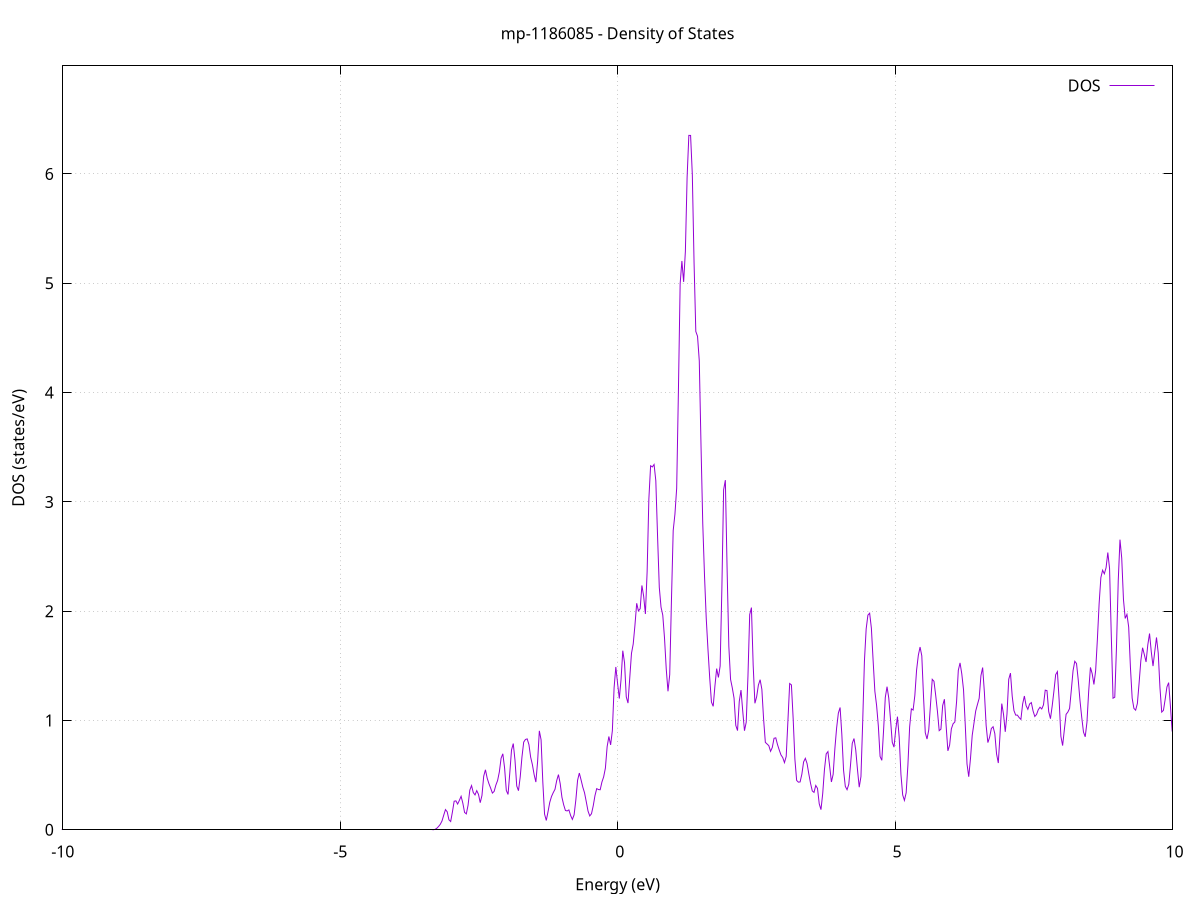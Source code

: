 set title 'mp-1186085 - Density of States'
set xlabel 'Energy (eV)'
set ylabel 'DOS (states/eV)'
set grid
set xrange [-10:10]
set yrange [0:6.989]
set xzeroaxis lt -1
set terminal png size 800,600
set output 'mp-1186085_dos_gnuplot.png'
plot '-' using 1:2 with lines title 'DOS'
-36.879300 0.000000
-36.848000 0.000000
-36.816700 0.000000
-36.785300 0.000000
-36.754000 0.000000
-36.722700 0.000000
-36.691300 0.000000
-36.660000 0.000000
-36.628700 0.000000
-36.597300 0.000000
-36.566000 0.000000
-36.534700 0.000000
-36.503300 0.000000
-36.472000 0.000000
-36.440700 0.000000
-36.409300 0.000000
-36.378000 0.000000
-36.346700 0.000000
-36.315300 0.000000
-36.284000 0.000000
-36.252700 0.000000
-36.221300 0.000000
-36.190000 0.000000
-36.158700 0.000000
-36.127400 0.000000
-36.096000 0.000000
-36.064700 0.000000
-36.033400 0.000000
-36.002000 0.000000
-35.970700 0.000000
-35.939400 0.000000
-35.908000 0.000000
-35.876700 0.000000
-35.845400 0.000000
-35.814000 0.000000
-35.782700 0.000000
-35.751400 0.000000
-35.720000 0.000000
-35.688700 0.000000
-35.657400 0.000000
-35.626000 0.000000
-35.594700 0.000000
-35.563400 0.000000
-35.532000 0.000000
-35.500700 0.000000
-35.469400 0.000000
-35.438000 0.000000
-35.406700 0.000000
-35.375400 0.000000
-35.344000 0.000000
-35.312700 0.000000
-35.281400 0.000000
-35.250000 0.000000
-35.218700 0.000000
-35.187400 0.000000
-35.156100 0.000000
-35.124700 0.000000
-35.093400 0.000000
-35.062100 0.000000
-35.030700 0.000000
-34.999400 0.000000
-34.968100 0.000000
-34.936700 0.000000
-34.905400 0.000000
-34.874100 0.000000
-34.842700 0.000000
-34.811400 0.000000
-34.780100 0.000000
-34.748700 0.000000
-34.717400 0.000000
-34.686100 0.000000
-34.654700 0.000000
-34.623400 0.000000
-34.592100 0.000000
-34.560700 0.000000
-34.529400 0.000000
-34.498100 0.000000
-34.466700 0.000000
-34.435400 0.000000
-34.404100 0.000000
-34.372700 0.000000
-34.341400 0.000000
-34.310100 0.000000
-34.278800 0.000000
-34.247400 0.000000
-34.216100 0.000000
-34.184800 0.000000
-34.153400 0.000300
-34.122100 0.012500
-34.090800 0.241200
-34.059400 2.211100
-34.028100 9.709500
-33.996800 21.007000
-33.965400 24.544000
-33.934100 19.378400
-33.902800 12.220300
-33.871400 5.136400
-33.840100 1.153900
-33.808800 0.126800
-33.777400 0.006600
-33.746100 0.000200
-33.714800 0.000000
-33.683400 0.000000
-33.652100 0.000000
-33.620800 0.000000
-33.589400 0.000000
-33.558100 0.000000
-33.526800 0.000000
-33.495400 0.000000
-33.464100 0.000000
-33.432800 0.000000
-33.401500 0.000000
-33.370100 0.000000
-33.338800 0.000000
-33.307500 0.000000
-33.276100 0.000000
-33.244800 0.000000
-33.213500 0.000000
-33.182100 0.000000
-33.150800 0.000000
-33.119500 0.000000
-33.088100 0.000000
-33.056800 0.000000
-33.025500 0.000000
-32.994100 0.000000
-32.962800 0.000000
-32.931500 0.000000
-32.900100 0.000000
-32.868800 0.000000
-32.837500 0.000000
-32.806100 0.000000
-32.774800 0.000000
-32.743500 0.000000
-32.712100 0.000000
-32.680800 0.000000
-32.649500 0.000000
-32.618100 0.000000
-32.586800 0.000000
-32.555500 0.000000
-32.524200 0.000000
-32.492800 0.000000
-32.461500 0.000000
-32.430200 0.000000
-32.398800 0.000000
-32.367500 0.000000
-32.336200 0.000000
-32.304800 0.000000
-32.273500 0.000000
-32.242200 0.000000
-32.210800 0.000000
-32.179500 0.000000
-32.148200 0.000000
-32.116800 0.000000
-32.085500 0.000000
-32.054200 0.000000
-32.022800 0.000000
-31.991500 0.000000
-31.960200 0.000000
-31.928800 0.000000
-31.897500 0.000000
-31.866200 0.000000
-31.834800 0.000000
-31.803500 0.000000
-31.772200 0.000000
-31.740800 0.000000
-31.709500 0.000000
-31.678200 0.000000
-31.646900 0.000000
-31.615500 0.000000
-31.584200 0.000000
-31.552900 0.000000
-31.521500 0.000000
-31.490200 0.000000
-31.458900 0.000000
-31.427500 0.000000
-31.396200 0.000000
-31.364900 0.000000
-31.333500 0.000000
-31.302200 0.000000
-31.270900 0.000000
-31.239500 0.000000
-31.208200 0.000000
-31.176900 0.000000
-31.145500 0.000000
-31.114200 0.000000
-31.082900 0.000000
-31.051500 0.000000
-31.020200 0.000000
-30.988900 0.000000
-30.957500 0.000000
-30.926200 0.000000
-30.894900 0.000000
-30.863500 0.000000
-30.832200 0.000000
-30.800900 0.000000
-30.769500 0.000000
-30.738200 0.000000
-30.706900 0.000000
-30.675600 0.000000
-30.644200 0.000000
-30.612900 0.000000
-30.581600 0.000000
-30.550200 0.000000
-30.518900 0.000000
-30.487600 0.000000
-30.456200 0.000000
-30.424900 0.000000
-30.393600 0.000000
-30.362200 0.000000
-30.330900 0.000000
-30.299600 0.000000
-30.268200 0.000000
-30.236900 0.000000
-30.205600 0.000000
-30.174200 0.000000
-30.142900 0.000000
-30.111600 0.000000
-30.080200 0.000000
-30.048900 0.000000
-30.017600 0.000000
-29.986200 0.000000
-29.954900 0.000000
-29.923600 0.000000
-29.892200 0.000000
-29.860900 0.000000
-29.829600 0.000000
-29.798300 0.000000
-29.766900 0.000000
-29.735600 0.000000
-29.704300 0.000000
-29.672900 0.000000
-29.641600 0.000000
-29.610300 0.000000
-29.578900 0.000000
-29.547600 0.000000
-29.516300 0.000000
-29.484900 0.000000
-29.453600 0.000000
-29.422300 0.000000
-29.390900 0.000000
-29.359600 0.000000
-29.328300 0.000000
-29.296900 0.000000
-29.265600 0.000000
-29.234300 0.000000
-29.202900 0.000000
-29.171600 0.000000
-29.140300 0.000000
-29.108900 0.000000
-29.077600 0.000000
-29.046300 0.000000
-29.014900 0.000000
-28.983600 0.000000
-28.952300 0.000000
-28.921000 0.000000
-28.889600 0.000000
-28.858300 0.000000
-28.827000 0.000000
-28.795600 0.000000
-28.764300 0.000000
-28.733000 0.000000
-28.701600 0.000000
-28.670300 0.000000
-28.639000 0.000000
-28.607600 0.000000
-28.576300 0.000000
-28.545000 0.000000
-28.513600 0.000000
-28.482300 0.000000
-28.451000 0.000000
-28.419600 0.000000
-28.388300 0.000000
-28.357000 0.000000
-28.325600 0.000000
-28.294300 0.000000
-28.263000 0.000000
-28.231600 0.000000
-28.200300 0.000000
-28.169000 0.000000
-28.137600 0.000000
-28.106300 0.000000
-28.075000 0.000000
-28.043700 0.000000
-28.012300 0.000000
-27.981000 0.000000
-27.949700 0.000000
-27.918300 0.000000
-27.887000 0.000000
-27.855700 0.000000
-27.824300 0.000000
-27.793000 0.000000
-27.761700 0.000000
-27.730300 0.000000
-27.699000 0.000000
-27.667700 0.000000
-27.636300 0.000000
-27.605000 0.000000
-27.573700 0.000000
-27.542300 0.000000
-27.511000 0.000000
-27.479700 0.000000
-27.448300 0.000000
-27.417000 0.000000
-27.385700 0.000000
-27.354300 0.000000
-27.323000 0.000000
-27.291700 0.000000
-27.260300 0.000000
-27.229000 0.000000
-27.197700 0.000000
-27.166300 0.000000
-27.135000 0.000000
-27.103700 0.000000
-27.072400 0.000000
-27.041000 0.000000
-27.009700 0.000000
-26.978400 0.000000
-26.947000 0.000000
-26.915700 0.000000
-26.884400 0.000000
-26.853000 0.000000
-26.821700 0.000000
-26.790400 0.000000
-26.759000 0.000000
-26.727700 0.000000
-26.696400 0.000000
-26.665000 0.000000
-26.633700 0.000000
-26.602400 0.000000
-26.571000 0.000000
-26.539700 0.000000
-26.508400 0.000000
-26.477000 0.000000
-26.445700 0.000000
-26.414400 0.000000
-26.383000 0.000000
-26.351700 0.000000
-26.320400 0.000000
-26.289000 0.000000
-26.257700 0.000000
-26.226400 0.000000
-26.195100 0.000000
-26.163700 0.000000
-26.132400 0.000000
-26.101100 0.000000
-26.069700 0.000000
-26.038400 0.000000
-26.007100 0.000000
-25.975700 0.000000
-25.944400 0.000000
-25.913100 0.000000
-25.881700 0.000000
-25.850400 0.000000
-25.819100 0.000000
-25.787700 0.000000
-25.756400 0.000000
-25.725100 0.000000
-25.693700 0.000000
-25.662400 0.000000
-25.631100 0.000000
-25.599700 0.000000
-25.568400 0.000000
-25.537100 0.000000
-25.505700 0.000000
-25.474400 0.000000
-25.443100 0.000000
-25.411700 0.000000
-25.380400 0.000000
-25.349100 0.000000
-25.317800 0.000000
-25.286400 0.000000
-25.255100 0.000000
-25.223800 0.000000
-25.192400 0.000000
-25.161100 0.000000
-25.129800 0.000000
-25.098400 0.000000
-25.067100 0.000000
-25.035800 0.000000
-25.004400 0.000000
-24.973100 0.000000
-24.941800 0.000000
-24.910400 0.000000
-24.879100 0.000000
-24.847800 0.000000
-24.816400 0.000000
-24.785100 0.000000
-24.753800 0.000000
-24.722400 0.000000
-24.691100 0.000000
-24.659800 0.000000
-24.628400 0.000000
-24.597100 0.000000
-24.565800 0.000000
-24.534400 0.000000
-24.503100 0.000000
-24.471800 0.000000
-24.440500 0.000000
-24.409100 0.000000
-24.377800 0.000000
-24.346500 0.000000
-24.315100 0.000000
-24.283800 0.000000
-24.252500 0.000000
-24.221100 0.000000
-24.189800 0.000000
-24.158500 0.000000
-24.127100 0.000000
-24.095800 0.000000
-24.064500 0.000000
-24.033100 0.000000
-24.001800 0.000000
-23.970500 0.000000
-23.939100 0.000000
-23.907800 0.000000
-23.876500 0.000000
-23.845100 0.000000
-23.813800 0.000000
-23.782500 0.000000
-23.751100 0.000000
-23.719800 0.000000
-23.688500 0.000000
-23.657100 0.000000
-23.625800 0.000000
-23.594500 0.000000
-23.563200 0.000000
-23.531800 0.000000
-23.500500 0.000000
-23.469200 0.000000
-23.437800 0.000000
-23.406500 0.000000
-23.375200 0.000000
-23.343800 0.000000
-23.312500 0.000000
-23.281200 0.000000
-23.249800 0.000000
-23.218500 0.000000
-23.187200 0.000000
-23.155800 0.000000
-23.124500 0.000000
-23.093200 0.000000
-23.061800 0.000200
-23.030500 0.007400
-22.999200 0.153400
-22.967800 1.576000
-22.936500 8.374500
-22.905200 24.764600
-22.873800 45.010300
-22.842500 53.163000
-22.811200 38.809200
-22.779800 16.047300
-22.748500 5.015100
-22.717200 8.406000
-22.685800 21.269600
-22.654500 30.384000
-22.623200 23.162800
-22.591900 9.123000
-22.560500 1.797400
-22.529200 0.172700
-22.497900 0.007900
-22.466500 0.000200
-22.435200 0.000000
-22.403900 0.000000
-22.372500 0.000000
-22.341200 0.000000
-22.309900 0.000000
-22.278500 0.000000
-22.247200 0.000000
-22.215900 0.000000
-22.184500 0.000000
-22.153200 0.000000
-22.121900 0.000000
-22.090500 0.000000
-22.059200 0.000000
-22.027900 0.000000
-21.996500 0.000000
-21.965200 0.000000
-21.933900 0.000000
-21.902500 0.000000
-21.871200 0.000000
-21.839900 0.000000
-21.808500 0.000000
-21.777200 0.000000
-21.745900 0.000000
-21.714600 0.000000
-21.683200 0.000000
-21.651900 0.000000
-21.620600 0.000000
-21.589200 0.000000
-21.557900 0.000000
-21.526600 0.000000
-21.495200 0.000000
-21.463900 0.000000
-21.432600 0.000000
-21.401200 0.000000
-21.369900 0.000000
-21.338600 0.000000
-21.307200 0.000000
-21.275900 0.000000
-21.244600 0.000000
-21.213200 0.000000
-21.181900 0.000000
-21.150600 0.000000
-21.119200 0.000000
-21.087900 0.000000
-21.056600 0.000000
-21.025200 0.000000
-20.993900 0.000000
-20.962600 0.000000
-20.931200 0.000000
-20.899900 0.000000
-20.868600 0.000000
-20.837300 0.000000
-20.805900 0.000000
-20.774600 0.000000
-20.743300 0.000000
-20.711900 0.000000
-20.680600 0.000000
-20.649300 0.000000
-20.617900 0.000000
-20.586600 0.000000
-20.555300 0.000000
-20.523900 0.000000
-20.492600 0.000000
-20.461300 0.000000
-20.429900 0.000000
-20.398600 0.000000
-20.367300 0.000000
-20.335900 0.000000
-20.304600 0.000000
-20.273300 0.000000
-20.241900 0.000000
-20.210600 0.000000
-20.179300 0.000000
-20.147900 0.000000
-20.116600 0.000000
-20.085300 0.000000
-20.053900 0.000000
-20.022600 0.000000
-19.991300 0.000000
-19.960000 0.000000
-19.928600 0.000000
-19.897300 0.000000
-19.866000 0.000000
-19.834600 0.000000
-19.803300 0.000000
-19.772000 0.000000
-19.740600 0.000000
-19.709300 0.000000
-19.678000 0.000000
-19.646600 0.000000
-19.615300 0.000000
-19.584000 0.000000
-19.552600 0.000000
-19.521300 0.000000
-19.490000 0.000000
-19.458600 0.000000
-19.427300 0.000000
-19.396000 0.000000
-19.364600 0.000000
-19.333300 0.000000
-19.302000 0.000000
-19.270600 0.000000
-19.239300 0.000000
-19.208000 0.000000
-19.176600 0.000000
-19.145300 0.000000
-19.114000 0.000000
-19.082600 0.000000
-19.051300 0.000000
-19.020000 0.000000
-18.988700 0.000000
-18.957300 0.000000
-18.926000 0.000000
-18.894700 0.000000
-18.863300 0.000000
-18.832000 0.000000
-18.800700 0.000000
-18.769300 0.000000
-18.738000 0.000000
-18.706700 0.000000
-18.675300 0.000000
-18.644000 0.000000
-18.612700 0.000000
-18.581300 0.000000
-18.550000 0.000000
-18.518700 0.000000
-18.487300 0.000000
-18.456000 0.000000
-18.424700 0.000000
-18.393300 0.000000
-18.362000 0.000000
-18.330700 0.000000
-18.299300 0.000000
-18.268000 0.000000
-18.236700 0.000000
-18.205300 0.000000
-18.174000 0.000000
-18.142700 0.000000
-18.111400 0.000000
-18.080000 0.000000
-18.048700 0.000000
-18.017400 0.000000
-17.986000 0.000000
-17.954700 0.000000
-17.923400 0.000000
-17.892000 0.000000
-17.860700 0.000000
-17.829400 0.000000
-17.798000 0.000000
-17.766700 0.000000
-17.735400 0.000000
-17.704000 0.000000
-17.672700 0.000000
-17.641400 0.000000
-17.610000 0.000000
-17.578700 0.000000
-17.547400 0.000000
-17.516000 0.000000
-17.484700 0.000000
-17.453400 0.000000
-17.422000 0.000000
-17.390700 0.000000
-17.359400 0.000000
-17.328000 0.000000
-17.296700 0.000000
-17.265400 0.000000
-17.234100 0.000000
-17.202700 0.000000
-17.171400 0.000000
-17.140100 0.000000
-17.108700 0.000000
-17.077400 0.000000
-17.046100 0.000000
-17.014700 0.000000
-16.983400 0.000000
-16.952100 0.000000
-16.920700 0.000000
-16.889400 0.000000
-16.858100 0.000000
-16.826700 0.000000
-16.795400 0.000000
-16.764100 0.000000
-16.732700 0.000000
-16.701400 0.000000
-16.670100 0.000000
-16.638700 0.000000
-16.607400 0.000000
-16.576100 0.000000
-16.544700 0.000000
-16.513400 0.000000
-16.482100 0.000000
-16.450700 0.000000
-16.419400 0.000000
-16.388100 0.000000
-16.356800 0.000000
-16.325400 0.000000
-16.294100 0.000000
-16.262800 0.000000
-16.231400 0.000000
-16.200100 0.000000
-16.168800 0.000000
-16.137400 0.000000
-16.106100 0.000000
-16.074800 0.000000
-16.043400 0.000000
-16.012100 0.000000
-15.980800 0.000000
-15.949400 0.000000
-15.918100 0.000000
-15.886800 0.000000
-15.855400 0.000000
-15.824100 0.000000
-15.792800 0.000000
-15.761400 0.000000
-15.730100 0.000000
-15.698800 0.000000
-15.667400 0.000000
-15.636100 0.000000
-15.604800 0.000000
-15.573400 0.000000
-15.542100 0.000000
-15.510800 0.000000
-15.479500 0.000000
-15.448100 0.000000
-15.416800 0.000000
-15.385500 0.000000
-15.354100 0.000000
-15.322800 0.000000
-15.291500 0.000000
-15.260100 0.000000
-15.228800 0.000000
-15.197500 0.000000
-15.166100 0.000000
-15.134800 0.000000
-15.103500 0.000000
-15.072100 0.000000
-15.040800 0.000000
-15.009500 0.000000
-14.978100 0.000000
-14.946800 0.000000
-14.915500 0.000000
-14.884100 0.000000
-14.852800 0.000000
-14.821500 0.000000
-14.790100 0.000000
-14.758800 0.000000
-14.727500 0.000000
-14.696100 0.000000
-14.664800 0.000000
-14.633500 0.000000
-14.602100 0.000000
-14.570800 0.000000
-14.539500 0.000000
-14.508200 0.000000
-14.476800 0.000000
-14.445500 0.000000
-14.414200 0.000000
-14.382800 0.000000
-14.351500 0.000000
-14.320200 0.000000
-14.288800 0.000000
-14.257500 0.000000
-14.226200 0.000000
-14.194800 0.000000
-14.163500 0.000000
-14.132200 0.000000
-14.100800 0.000000
-14.069500 0.000000
-14.038200 0.000000
-14.006800 0.000000
-13.975500 0.000000
-13.944200 0.000000
-13.912800 0.000000
-13.881500 0.000000
-13.850200 0.000000
-13.818800 0.000000
-13.787500 0.000000
-13.756200 0.000000
-13.724800 0.000000
-13.693500 0.000000
-13.662200 0.000000
-13.630900 0.000000
-13.599500 0.000000
-13.568200 0.000000
-13.536900 0.000000
-13.505500 0.000000
-13.474200 0.000000
-13.442900 0.000000
-13.411500 0.000000
-13.380200 0.000000
-13.348900 0.000000
-13.317500 0.000000
-13.286200 0.000000
-13.254900 0.000000
-13.223500 0.000000
-13.192200 0.000000
-13.160900 0.000000
-13.129500 0.000000
-13.098200 0.000000
-13.066900 0.000000
-13.035500 0.000000
-13.004200 0.000000
-12.972900 0.000000
-12.941500 0.000000
-12.910200 0.000000
-12.878900 0.000000
-12.847500 0.000000
-12.816200 0.000000
-12.784900 0.000000
-12.753600 0.000000
-12.722200 0.000000
-12.690900 0.000000
-12.659600 0.000000
-12.628200 0.000000
-12.596900 0.000000
-12.565600 0.000000
-12.534200 0.000000
-12.502900 0.000000
-12.471600 0.000000
-12.440200 0.000000
-12.408900 0.000000
-12.377600 0.000000
-12.346200 0.000000
-12.314900 0.000000
-12.283600 0.000000
-12.252200 0.000000
-12.220900 0.000000
-12.189600 0.000000
-12.158200 0.000000
-12.126900 0.000000
-12.095600 0.000000
-12.064200 0.000000
-12.032900 0.000000
-12.001600 0.000000
-11.970200 0.000000
-11.938900 0.000000
-11.907600 0.000000
-11.876300 0.000000
-11.844900 0.000000
-11.813600 0.000000
-11.782300 0.000000
-11.750900 0.000000
-11.719600 0.000000
-11.688300 0.000000
-11.656900 0.000000
-11.625600 0.000000
-11.594300 0.000000
-11.562900 0.000000
-11.531600 0.000000
-11.500300 0.000000
-11.468900 0.000000
-11.437600 0.000000
-11.406300 0.000000
-11.374900 0.000000
-11.343600 0.000000
-11.312300 0.000000
-11.280900 0.000000
-11.249600 0.000000
-11.218300 0.000000
-11.186900 0.000000
-11.155600 0.000000
-11.124300 0.000000
-11.092900 0.000000
-11.061600 0.000000
-11.030300 0.000000
-10.998900 0.000000
-10.967600 0.000000
-10.936300 0.000000
-10.905000 0.000000
-10.873600 0.000000
-10.842300 0.000000
-10.811000 0.000000
-10.779600 0.000000
-10.748300 0.000000
-10.717000 0.000000
-10.685600 0.000000
-10.654300 0.000000
-10.623000 0.000000
-10.591600 0.000000
-10.560300 0.000000
-10.529000 0.000000
-10.497600 0.000000
-10.466300 0.000000
-10.435000 0.000000
-10.403600 0.000000
-10.372300 0.000000
-10.341000 0.000000
-10.309600 0.000000
-10.278300 0.000000
-10.247000 0.000000
-10.215600 0.000000
-10.184300 0.000000
-10.153000 0.000000
-10.121600 0.000000
-10.090300 0.000000
-10.059000 0.000000
-10.027700 0.000000
-9.996300 0.000000
-9.965000 0.000000
-9.933700 0.000000
-9.902300 0.000000
-9.871000 0.000000
-9.839700 0.000000
-9.808300 0.000000
-9.777000 0.000000
-9.745700 0.000000
-9.714300 0.000000
-9.683000 0.000000
-9.651700 0.000000
-9.620300 0.000000
-9.589000 0.000000
-9.557700 0.000000
-9.526300 0.000000
-9.495000 0.000000
-9.463700 0.000000
-9.432300 0.000000
-9.401000 0.000000
-9.369700 0.000000
-9.338300 0.000000
-9.307000 0.000000
-9.275700 0.000000
-9.244300 0.000000
-9.213000 0.000000
-9.181700 0.000000
-9.150400 0.000000
-9.119000 0.000000
-9.087700 0.000000
-9.056400 0.000000
-9.025000 0.000000
-8.993700 0.000000
-8.962400 0.000000
-8.931000 0.000000
-8.899700 0.000000
-8.868400 0.000000
-8.837000 0.000000
-8.805700 0.000000
-8.774400 0.000000
-8.743000 0.000000
-8.711700 0.000000
-8.680400 0.000000
-8.649000 0.000000
-8.617700 0.000000
-8.586400 0.000000
-8.555000 0.000000
-8.523700 0.000000
-8.492400 0.000000
-8.461000 0.000000
-8.429700 0.000000
-8.398400 0.000000
-8.367000 0.000000
-8.335700 0.000000
-8.304400 0.000000
-8.273100 0.000000
-8.241700 0.000000
-8.210400 0.000000
-8.179100 0.000000
-8.147700 0.000000
-8.116400 0.000000
-8.085100 0.000000
-8.053700 0.000000
-8.022400 0.000000
-7.991100 0.000000
-7.959700 0.000000
-7.928400 0.000000
-7.897100 0.000000
-7.865700 0.000000
-7.834400 0.000000
-7.803100 0.000000
-7.771700 0.000000
-7.740400 0.000000
-7.709100 0.000000
-7.677700 0.000000
-7.646400 0.000000
-7.615100 0.000000
-7.583700 0.000000
-7.552400 0.000000
-7.521100 0.000000
-7.489700 0.000000
-7.458400 0.000000
-7.427100 0.000000
-7.395800 0.000000
-7.364400 0.000000
-7.333100 0.000000
-7.301800 0.000000
-7.270400 0.000000
-7.239100 0.000000
-7.207800 0.000000
-7.176400 0.000000
-7.145100 0.000000
-7.113800 0.000000
-7.082400 0.000000
-7.051100 0.000000
-7.019800 0.000000
-6.988400 0.000000
-6.957100 0.000000
-6.925800 0.000000
-6.894400 0.000000
-6.863100 0.000000
-6.831800 0.000000
-6.800400 0.000000
-6.769100 0.000000
-6.737800 0.000000
-6.706400 0.000000
-6.675100 0.000000
-6.643800 0.000000
-6.612400 0.000000
-6.581100 0.000000
-6.549800 0.000000
-6.518400 0.000000
-6.487100 0.000000
-6.455800 0.000000
-6.424500 0.000000
-6.393100 0.000000
-6.361800 0.000000
-6.330500 0.000000
-6.299100 0.000000
-6.267800 0.000000
-6.236500 0.000000
-6.205100 0.000000
-6.173800 0.000000
-6.142500 0.000000
-6.111100 0.000000
-6.079800 0.000000
-6.048500 0.000000
-6.017100 0.000000
-5.985800 0.000000
-5.954500 0.000000
-5.923100 0.000000
-5.891800 0.000000
-5.860500 0.000000
-5.829100 0.000000
-5.797800 0.000000
-5.766500 0.000000
-5.735100 0.000000
-5.703800 0.000000
-5.672500 0.000000
-5.641100 0.000000
-5.609800 0.000000
-5.578500 0.000000
-5.547200 0.000000
-5.515800 0.000000
-5.484500 0.000000
-5.453200 0.000000
-5.421800 0.000000
-5.390500 0.000000
-5.359200 0.000000
-5.327800 0.000000
-5.296500 0.000000
-5.265200 0.000000
-5.233800 0.000000
-5.202500 0.000000
-5.171200 0.000000
-5.139800 0.000000
-5.108500 0.000000
-5.077200 0.000000
-5.045800 0.000000
-5.014500 0.000000
-4.983200 0.000000
-4.951800 0.000000
-4.920500 0.000000
-4.889200 0.000000
-4.857800 0.000000
-4.826500 0.000000
-4.795200 0.000000
-4.763800 0.000000
-4.732500 0.000000
-4.701200 0.000000
-4.669900 0.000000
-4.638500 0.000000
-4.607200 0.000000
-4.575900 0.000000
-4.544500 0.000000
-4.513200 0.000000
-4.481900 0.000000
-4.450500 0.000000
-4.419200 0.000000
-4.387900 0.000000
-4.356500 0.000000
-4.325200 0.000000
-4.293900 0.000000
-4.262500 0.000000
-4.231200 0.000000
-4.199900 0.000000
-4.168500 0.000000
-4.137200 0.000000
-4.105900 0.000000
-4.074500 0.000000
-4.043200 0.000000
-4.011900 0.000000
-3.980500 0.000000
-3.949200 0.000000
-3.917900 0.000000
-3.886500 0.000000
-3.855200 0.000000
-3.823900 0.000000
-3.792600 0.000000
-3.761200 0.000000
-3.729900 0.000000
-3.698600 0.000000
-3.667200 0.000000
-3.635900 0.000000
-3.604600 0.000000
-3.573200 0.000000
-3.541900 0.000000
-3.510600 0.000000
-3.479200 0.000000
-3.447900 0.000000
-3.416600 0.000000
-3.385200 0.000000
-3.353900 0.000000
-3.322600 0.000400
-3.291200 0.003500
-3.259900 0.013500
-3.228600 0.029900
-3.197200 0.049600
-3.165900 0.080100
-3.134600 0.133400
-3.103200 0.184800
-3.071900 0.164500
-3.040600 0.091400
-3.009200 0.075500
-2.977900 0.162600
-2.946600 0.261300
-2.915200 0.264500
-2.883900 0.235400
-2.852600 0.269200
-2.821300 0.306300
-2.789900 0.243000
-2.758600 0.158600
-2.727300 0.145400
-2.695900 0.224400
-2.664600 0.362900
-2.633300 0.404300
-2.601900 0.340400
-2.570600 0.318900
-2.539300 0.358100
-2.507900 0.323900
-2.476600 0.248000
-2.445300 0.314200
-2.413900 0.490200
-2.382600 0.549000
-2.351300 0.472000
-2.319900 0.421900
-2.288600 0.380400
-2.257300 0.335700
-2.225900 0.351000
-2.194600 0.409000
-2.163300 0.451200
-2.131900 0.529900
-2.100600 0.654700
-2.069300 0.695300
-2.037900 0.567100
-2.006600 0.359800
-1.975300 0.323200
-1.944000 0.519300
-1.912600 0.730200
-1.881300 0.788800
-1.850000 0.636000
-1.818600 0.400600
-1.787300 0.357700
-1.756000 0.483200
-1.724600 0.665300
-1.693300 0.802100
-1.662000 0.826100
-1.630600 0.831600
-1.599300 0.780300
-1.568000 0.664800
-1.536600 0.596000
-1.505300 0.505000
-1.474000 0.436600
-1.442600 0.623700
-1.411300 0.905100
-1.380000 0.823600
-1.348600 0.435600
-1.317300 0.143600
-1.286000 0.085300
-1.254600 0.165700
-1.223300 0.251100
-1.192000 0.304400
-1.160600 0.339900
-1.129300 0.370200
-1.098000 0.450700
-1.066700 0.504700
-1.035300 0.422000
-1.004000 0.297300
-0.972700 0.228400
-0.941300 0.176500
-0.910000 0.172400
-0.878700 0.181700
-0.847300 0.130800
-0.816000 0.095000
-0.784700 0.136800
-0.753300 0.273000
-0.722000 0.452600
-0.690700 0.519100
-0.659300 0.456600
-0.628000 0.390300
-0.596700 0.338300
-0.565300 0.256600
-0.534000 0.171600
-0.502700 0.126600
-0.471300 0.146800
-0.440000 0.219000
-0.408700 0.312400
-0.377300 0.376500
-0.346000 0.368100
-0.314700 0.366200
-0.283300 0.437000
-0.252000 0.484400
-0.220700 0.564200
-0.189400 0.760600
-0.158000 0.853300
-0.126700 0.776500
-0.095400 0.906300
-0.064000 1.299500
-0.032700 1.489500
-0.001400 1.340900
0.030000 1.200500
0.061300 1.375600
0.092600 1.638500
0.124000 1.529500
0.155300 1.215800
0.186600 1.159100
0.218000 1.387900
0.249300 1.614000
0.280600 1.699600
0.312000 1.872000
0.343300 2.072400
0.374600 2.002100
0.406000 2.022500
0.437300 2.235400
0.468600 2.137400
0.500000 1.974200
0.531300 2.360100
0.562600 3.025800
0.594000 3.330600
0.625300 3.319800
0.656600 3.342100
0.687900 3.193900
0.719300 2.687900
0.750600 2.218100
0.781900 2.037000
0.813300 1.963700
0.844600 1.754700
0.875900 1.472100
0.907300 1.267200
0.938600 1.419300
0.969900 2.104500
1.001300 2.738300
1.032600 2.887600
1.063900 3.125400
1.095300 4.014600
1.126600 4.995400
1.157900 5.203800
1.189300 5.012600
1.220600 5.290100
1.251900 5.969200
1.283300 6.353200
1.314600 6.352500
1.345900 5.994100
1.377300 5.187800
1.408600 4.559400
1.439900 4.514900
1.471300 4.289600
1.502600 3.513800
1.533900 2.803500
1.565300 2.327200
1.596600 1.935700
1.627900 1.651400
1.659200 1.391000
1.690600 1.168200
1.721900 1.129200
1.753200 1.315600
1.784600 1.474600
1.815900 1.393600
1.847200 1.498000
1.878600 2.209400
1.909900 3.110800
1.941200 3.198900
1.972600 2.385600
2.003900 1.679100
2.035200 1.376000
2.066600 1.297500
2.097900 1.204400
2.129200 0.955300
2.160600 0.907400
2.191900 1.174200
2.223200 1.278200
2.254600 1.085000
2.285900 0.906200
2.317200 0.984000
2.348600 1.404800
2.379900 1.968800
2.411200 2.032800
2.442600 1.505900
2.473900 1.157100
2.505200 1.217200
2.536500 1.323400
2.567900 1.373100
2.599200 1.285000
2.630500 1.012200
2.661900 0.799600
2.693200 0.784700
2.724500 0.769600
2.755900 0.717700
2.787200 0.753000
2.818500 0.837100
2.849900 0.841200
2.881200 0.779400
2.912500 0.729500
2.943900 0.684600
2.975200 0.660900
3.006500 0.614500
3.037900 0.670800
3.069200 1.001400
3.100500 1.338200
3.131900 1.325600
3.163200 1.017200
3.194500 0.646100
3.225900 0.451800
3.257200 0.435700
3.288500 0.437700
3.319900 0.508300
3.351200 0.620600
3.382500 0.653600
3.413800 0.606400
3.445200 0.511300
3.476500 0.425200
3.507800 0.355300
3.539200 0.342000
3.570500 0.405500
3.601800 0.379100
3.633200 0.237400
3.664500 0.184200
3.695800 0.330600
3.727200 0.550500
3.758500 0.694100
3.789800 0.715400
3.821200 0.580200
3.852500 0.437500
3.883800 0.506600
3.915200 0.743200
3.946500 0.931900
3.977800 1.067200
4.009200 1.118800
4.040500 0.872200
4.071800 0.543400
4.103200 0.397200
4.134500 0.366600
4.165800 0.416300
4.197200 0.593400
4.228500 0.790900
4.259800 0.834700
4.291100 0.730100
4.322500 0.550700
4.353800 0.389700
4.385100 0.486500
4.416500 0.987800
4.447800 1.545200
4.479100 1.837900
4.510500 1.964200
4.541800 1.981400
4.573100 1.844500
4.604500 1.547000
4.635800 1.267600
4.667100 1.136800
4.698500 0.949000
4.729800 0.671000
4.761100 0.635300
4.792500 0.906400
4.823800 1.210900
4.855100 1.309000
4.886500 1.204800
4.917800 1.010100
4.949100 0.801200
4.980500 0.756100
5.011800 0.917000
5.043100 1.034800
5.074500 0.845000
5.105800 0.506300
5.137100 0.319000
5.168400 0.268900
5.199800 0.338000
5.231100 0.589900
5.262400 0.940200
5.293800 1.106100
5.325100 1.095600
5.356400 1.229100
5.387800 1.461700
5.419100 1.596000
5.450400 1.671900
5.481800 1.591300
5.513100 1.214000
5.544400 0.887800
5.575800 0.830100
5.607100 0.914000
5.638400 1.145000
5.669800 1.376400
5.701100 1.358600
5.732400 1.228900
5.763800 1.082100
5.795100 0.906900
5.826400 0.920400
5.857800 1.136800
5.889100 1.194500
5.920400 0.949600
5.951800 0.722100
5.983100 0.774500
6.014400 0.923400
6.045800 0.970000
6.077100 0.986000
6.108400 1.171600
6.139700 1.459100
6.171100 1.526700
6.202400 1.426200
6.233700 1.281700
6.265100 0.958500
6.296400 0.602600
6.327700 0.485100
6.359100 0.651500
6.390400 0.864200
6.421700 0.973800
6.453100 1.086500
6.484400 1.146000
6.515700 1.202900
6.547100 1.409300
6.578400 1.484300
6.609700 1.257600
6.641100 0.955900
6.672400 0.797600
6.703700 0.846300
6.735100 0.926600
6.766400 0.942900
6.797700 0.879600
6.829100 0.694000
6.860400 0.610600
6.891700 0.872400
6.923100 1.154400
6.954400 1.056600
6.985700 0.896100
7.017000 1.059000
7.048400 1.376800
7.079700 1.433100
7.111000 1.222900
7.142400 1.090600
7.173700 1.049400
7.205000 1.048900
7.236400 1.025900
7.267700 1.010000
7.299000 1.150500
7.330400 1.223600
7.361700 1.135200
7.393000 1.102200
7.424400 1.150800
7.455700 1.163800
7.487000 1.087300
7.518400 1.036500
7.549700 1.054700
7.581000 1.098500
7.612400 1.121100
7.643700 1.105300
7.675000 1.142900
7.706400 1.277400
7.737700 1.273300
7.769000 1.081200
7.800400 1.016300
7.831700 1.132100
7.863000 1.269100
7.894300 1.419000
7.925700 1.447100
7.957000 1.185400
7.988300 0.856100
8.019700 0.770300
8.051000 0.916200
8.082300 1.056200
8.113700 1.076800
8.145000 1.109600
8.176300 1.276600
8.207700 1.455600
8.239000 1.541600
8.270300 1.520900
8.301700 1.368000
8.333000 1.180900
8.364300 1.028000
8.395700 0.894100
8.427000 0.850600
8.458300 0.984100
8.489700 1.268900
8.521000 1.485500
8.552300 1.428600
8.583700 1.329700
8.615000 1.456300
8.646300 1.743400
8.677700 2.069300
8.709000 2.307100
8.740300 2.374600
8.771600 2.342000
8.803000 2.397900
8.834300 2.536400
8.865600 2.391100
8.897000 1.773800
8.928300 1.203700
8.959600 1.212800
8.991000 1.679100
9.022300 2.280100
9.053600 2.654400
9.085000 2.485500
9.116300 2.106300
9.147600 1.933500
9.179000 1.970700
9.210300 1.855000
9.241600 1.488200
9.273000 1.204300
9.304300 1.110600
9.335600 1.094300
9.367000 1.155500
9.398300 1.344400
9.429600 1.547900
9.461000 1.665500
9.492300 1.603000
9.523600 1.535100
9.555000 1.692500
9.586300 1.795600
9.617600 1.628900
9.649000 1.497500
9.680300 1.630800
9.711600 1.759500
9.742900 1.616500
9.774300 1.298600
9.805600 1.076700
9.836900 1.092800
9.868300 1.195100
9.899600 1.306500
9.930900 1.346300
9.962300 1.132900
9.993600 0.904600
10.024900 0.861400
10.056300 0.891700
10.087600 0.898700
10.118900 0.870800
10.150300 0.874800
10.181600 0.971300
10.212900 1.256800
10.244300 1.520600
10.275600 1.470400
10.306900 1.350800
10.338300 1.439700
10.369600 1.642700
10.400900 1.849200
10.432300 1.991600
10.463600 2.014200
10.494900 1.922000
10.526300 1.684600
10.557600 1.405800
10.588900 1.304400
10.620200 1.342000
10.651600 1.323600
10.682900 1.284900
10.714200 1.244900
10.745600 1.063000
10.776900 0.858500
10.808200 0.896400
10.839600 1.157200
10.870900 1.402300
10.902200 1.658500
10.933600 1.892200
10.964900 1.877900
10.996200 1.931900
11.027600 2.256800
11.058900 2.387200
11.090200 2.177300
11.121600 1.941000
11.152900 1.821400
11.184200 1.722200
11.215600 1.514500
11.246900 1.252200
11.278200 1.133900
11.309600 1.242300
11.340900 1.546200
11.372200 1.894400
11.403600 2.100300
11.434900 2.229400
11.466200 2.175900
11.497500 1.730900
11.528900 1.455700
11.560200 1.910100
11.591500 2.512200
11.622900 2.484000
11.654200 2.101600
11.685500 1.881200
11.716900 1.708300
11.748200 1.395300
11.779500 1.132600
11.810900 1.075000
11.842200 1.087000
11.873500 1.102600
11.904900 1.184100
11.936200 1.317100
11.967500 1.376400
11.998900 1.425500
12.030200 1.664100
12.061500 1.895500
12.092900 1.684400
12.124200 1.232100
12.155500 1.123000
12.186900 1.309700
12.218200 1.523400
12.249500 1.914000
12.280900 2.390800
12.312200 2.362500
12.343500 1.884000
12.374800 1.464500
12.406200 1.313900
12.437500 1.394100
12.468800 1.425300
12.500200 1.297300
12.531500 1.299700
12.562800 1.467000
12.594200 1.793400
12.625500 3.071800
12.656800 6.851600
12.688200 11.594300
12.719500 11.324600
12.750800 6.471200
12.782200 2.738700
12.813500 1.521900
12.844800 1.720600
12.876200 2.164000
12.907500 2.035500
12.938800 1.592200
12.970200 1.273800
13.001500 1.175100
13.032800 1.389100
13.064200 1.623900
13.095500 1.490300
13.126800 1.202200
13.158200 1.098000
13.189500 1.033400
13.220800 1.001300
13.252100 1.156200
13.283500 1.259300
13.314800 1.152900
13.346100 1.235200
13.377500 1.779300
13.408800 2.368200
13.440100 2.506700
13.471500 2.169100
13.502800 1.646000
13.534100 1.283600
13.565500 1.248200
13.596800 1.282100
13.628100 1.235700
13.659500 1.192300
13.690800 1.148000
13.722100 1.184600
13.753500 1.294000
13.784800 1.333200
13.816100 1.267100
13.847500 1.373000
13.878800 1.699600
13.910100 1.823500
13.941500 1.790800
13.972800 1.921300
14.004100 2.038100
14.035500 1.852400
14.066800 1.491300
14.098100 1.278800
14.129500 1.521600
14.160800 2.145400
14.192100 2.640400
14.223400 2.777800
14.254800 2.608900
14.286100 2.267300
14.317400 1.937000
14.348800 1.688600
14.380100 1.476800
14.411400 1.391900
14.442800 1.448400
14.474100 1.460900
14.505400 1.351100
14.536800 1.326200
14.568100 1.521000
14.599400 1.568800
14.630800 1.453100
14.662100 1.618100
14.693400 1.964700
14.724800 1.934600
14.756100 1.446000
14.787400 1.053400
14.818800 0.985600
14.850100 1.134700
14.881400 1.335300
14.912800 1.443600
14.944100 1.520700
14.975400 1.724700
15.006800 2.002100
15.038100 2.031700
15.069400 1.971300
15.100700 2.383500
15.132100 2.962200
15.163400 2.763400
15.194700 1.987000
15.226100 1.505800
15.257400 1.447700
15.288700 1.625100
15.320100 1.785800
15.351400 1.779000
15.382700 1.837100
15.414100 1.964300
15.445400 1.927900
15.476700 1.977200
15.508100 2.136300
15.539400 2.011100
15.570700 1.740400
15.602100 1.650900
15.633400 1.686400
15.664700 1.750200
15.696100 1.802300
15.727400 1.774200
15.758700 1.598200
15.790100 1.441700
15.821400 1.445500
15.852700 1.421600
15.884100 1.343800
15.915400 1.488200
15.946700 1.939200
15.978000 2.288900
16.009400 2.023500
16.040700 1.644900
16.072000 1.732500
16.103400 1.893000
16.134700 1.913800
16.166000 2.080300
16.197400 2.471600
16.228700 2.764000
16.260000 2.498000
16.291400 1.865500
16.322700 1.500600
16.354000 1.604800
16.385400 1.776800
16.416700 1.723700
16.448000 1.715100
16.479400 1.774100
16.510700 1.723700
16.542000 1.687700
16.573400 1.726100
16.604700 1.796100
16.636000 1.817400
16.667400 1.934600
16.698700 2.272500
16.730000 2.428300
16.761400 2.141900
16.792700 1.885800
16.824000 1.899200
16.855300 1.821600
16.886700 1.716900
16.918000 1.810600
16.949300 1.812800
16.980700 1.604500
17.012000 1.533200
17.043300 1.618700
17.074700 1.533000
17.106000 1.416200
17.137300 1.495700
17.168700 1.622100
17.200000 1.661200
17.231300 1.669700
17.262700 1.830800
17.294000 2.050300
17.325300 2.150000
17.356700 2.192700
17.388000 2.027200
17.419300 1.690200
17.450700 1.602000
17.482000 1.856800
17.513300 2.265800
17.544700 2.494200
17.576000 2.340700
17.607300 2.029100
17.638700 1.778800
17.670000 1.668600
17.701300 1.644800
17.732700 1.658400
17.764000 1.740800
17.795300 1.774400
17.826600 1.809500
17.858000 1.860600
17.889300 1.795700
17.920600 1.706200
17.952000 1.595300
17.983300 1.400400
18.014600 1.500500
18.046000 1.830100
18.077300 1.861900
18.108600 1.682100
18.140000 1.519100
18.171300 1.430300
18.202600 1.419000
18.234000 1.530000
18.265300 1.759400
18.296600 2.018800
18.328000 2.114200
18.359300 1.949200
18.390600 1.960500
18.422000 2.265900
18.453300 2.432200
18.484600 2.368200
18.516000 2.154200
18.547300 1.889400
18.578600 1.786100
18.610000 1.804800
18.641300 1.902600
18.672600 1.897500
18.703900 1.725700
18.735300 1.713300
18.766600 1.818600
18.797900 1.896100
18.829300 2.033900
18.860600 2.022500
18.891900 1.808600
18.923300 1.675700
18.954600 1.657700
18.985900 2.062900
19.017300 2.769800
19.048600 2.867600
19.079900 2.446700
19.111300 2.304200
19.142600 2.396800
19.173900 2.439000
19.205300 2.581600
19.236600 2.686100
19.267900 2.441300
19.299300 2.021300
19.330600 1.858600
19.361900 2.129900
19.393300 2.289900
19.424600 2.011500
19.455900 1.709200
19.487300 1.603800
19.518600 1.753100
19.549900 2.130400
19.581200 2.380300
19.612600 2.187000
19.643900 1.773200
19.675200 1.600200
19.706600 1.858900
19.737900 2.202100
19.769200 2.214500
19.800600 1.923400
19.831900 1.647600
19.863200 1.584600
19.894600 1.652500
19.925900 1.817900
19.957200 1.905700
19.988600 1.746400
20.019900 1.671800
20.051200 1.944200
20.082600 2.277900
20.113900 2.568700
20.145200 2.759300
20.176600 2.475400
20.207900 1.876100
20.239200 1.569700
20.270600 1.570300
20.301900 1.487400
20.333200 1.318500
20.364600 1.164200
20.395900 1.054700
20.427200 1.210400
20.458500 1.728700
20.489900 2.098400
20.521200 1.903200
20.552500 1.623100
20.583900 1.694900
20.615200 1.841600
20.646500 1.830700
20.677900 1.640500
20.709200 1.348600
20.740500 1.247800
20.771900 1.376200
20.803200 1.453400
20.834500 1.284500
20.865900 1.095900
20.897200 0.991500
20.928500 0.777200
20.959900 0.646100
20.991200 0.798000
21.022500 0.858400
21.053900 0.709800
21.085200 0.684400
21.116500 0.733300
21.147900 0.644300
21.179200 0.417600
21.210500 0.228600
21.241900 0.196000
21.273200 0.226300
21.304500 0.313900
21.335800 0.446400
21.367200 0.396500
21.398500 0.211600
21.429800 0.143200
21.461200 0.206100
21.492500 0.297600
21.523800 0.340300
21.555200 0.340000
21.586500 0.292600
21.617800 0.219000
21.649200 0.241600
21.680500 0.271700
21.711800 0.200900
21.743200 0.170700
21.774500 0.207700
21.805800 0.196200
21.837200 0.130400
21.868500 0.071200
21.899800 0.072700
21.931200 0.118200
21.962500 0.142700
21.993800 0.128900
22.025200 0.111300
22.056500 0.100700
22.087800 0.065600
22.119200 0.034600
22.150500 0.050800
22.181800 0.099000
22.213200 0.135100
22.244500 0.143800
22.275800 0.118600
22.307100 0.060400
22.338500 0.019500
22.369800 0.023300
22.401100 0.062300
22.432500 0.087400
22.463800 0.058900
22.495100 0.019000
22.526500 0.003000
22.557800 0.000900
22.589100 0.005900
22.620500 0.025800
22.651800 0.055800
22.683100 0.060300
22.714500 0.033100
22.745800 0.012200
22.777100 0.013300
22.808500 0.022300
22.839800 0.025000
22.871100 0.032400
22.902500 0.044300
22.933800 0.035200
22.965100 0.013700
22.996500 0.002600
23.027800 0.000200
23.059100 0.000000
23.090500 0.000000
23.121800 0.000000
23.153100 0.000000
23.184400 0.000000
23.215800 0.000000
23.247100 0.000000
23.278400 0.000000
23.309800 0.000000
23.341100 0.000000
23.372400 0.000000
23.403800 0.000000
23.435100 0.000000
23.466400 0.000000
23.497800 0.000000
23.529100 0.000000
23.560400 0.000000
23.591800 0.000000
23.623100 0.000000
23.654400 0.000000
23.685800 0.000000
23.717100 0.000000
23.748400 0.000000
23.779800 0.000000
23.811100 0.000000
23.842400 0.000000
23.873800 0.000000
23.905100 0.000000
23.936400 0.000000
23.967800 0.000000
23.999100 0.000000
24.030400 0.000000
24.061700 0.000000
24.093100 0.000000
24.124400 0.000000
24.155700 0.000000
24.187100 0.000000
24.218400 0.000000
24.249700 0.000000
24.281100 0.000000
24.312400 0.000000
24.343700 0.000000
24.375100 0.000000
24.406400 0.000000
24.437700 0.000000
24.469100 0.000000
24.500400 0.000000
24.531700 0.000000
24.563100 0.000000
24.594400 0.000000
24.625700 0.000000
24.657100 0.000000
24.688400 0.000000
24.719700 0.000000
24.751100 0.000000
24.782400 0.000000
24.813700 0.000000
24.845100 0.000000
24.876400 0.000000
24.907700 0.000000
24.939000 0.000000
24.970400 0.000000
25.001700 0.000000
25.033000 0.000000
25.064400 0.000000
25.095700 0.000000
25.127000 0.000000
25.158400 0.000000
25.189700 0.000000
25.221000 0.000000
25.252400 0.000000
25.283700 0.000000
25.315000 0.000000
25.346400 0.000000
25.377700 0.000000
25.409000 0.000000
25.440400 0.000000
25.471700 0.000000
25.503000 0.000000
25.534400 0.000000
25.565700 0.000000
25.597000 0.000000
25.628400 0.000000
25.659700 0.000000
25.691000 0.000000
25.722400 0.000000
25.753700 0.000000
25.785000 0.000000
e
